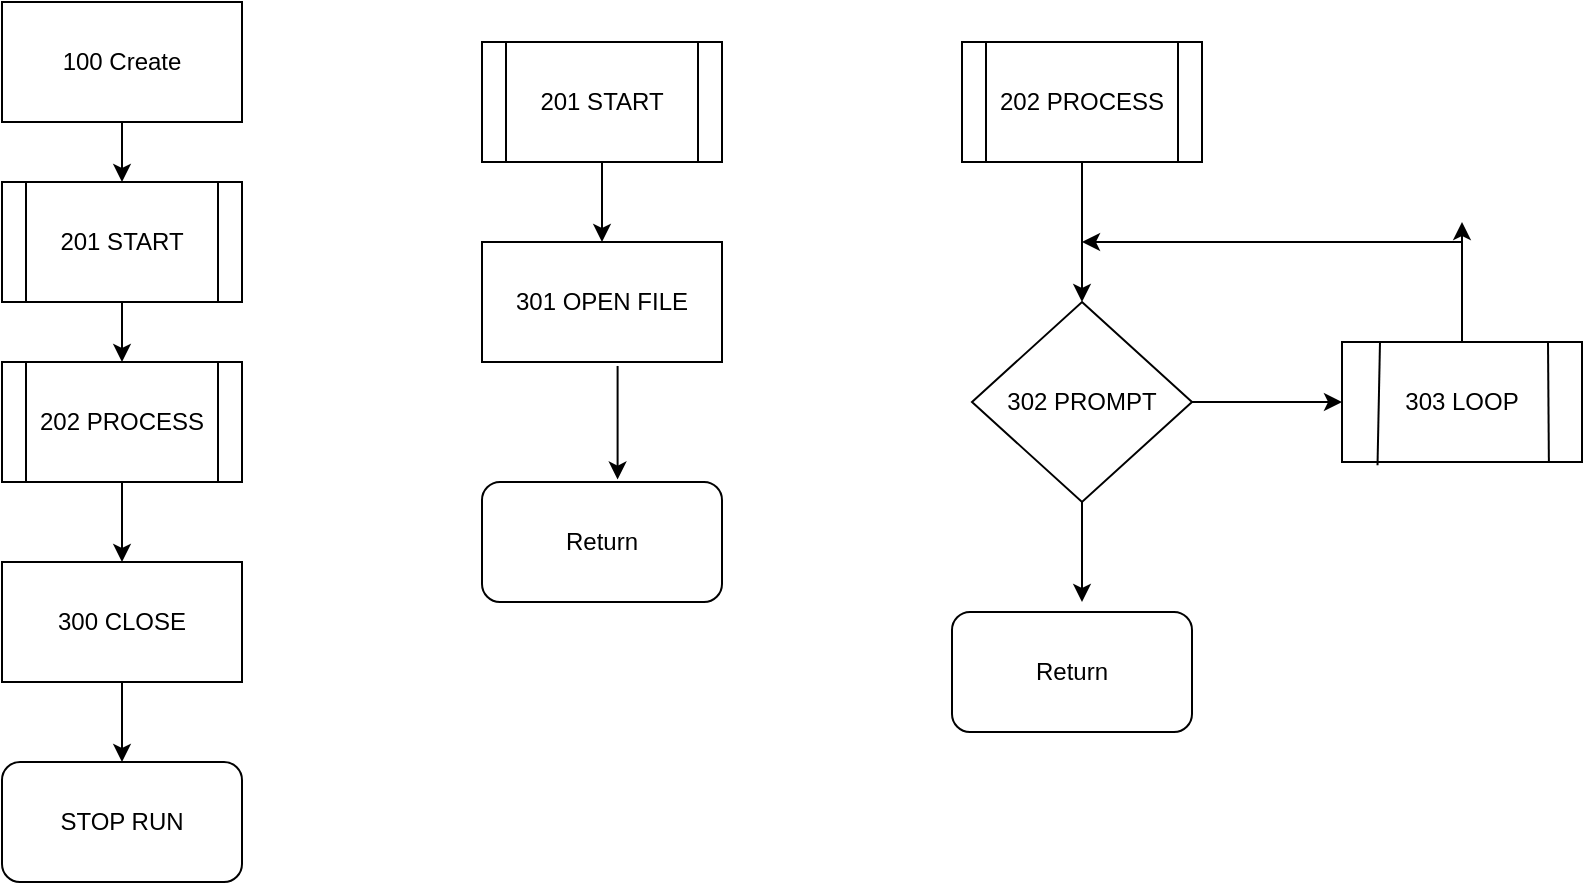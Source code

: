<mxfile version="14.1.8" type="device"><diagram name="Page-1" id="10a91c8b-09ff-31b1-d368-03940ed4cc9e"><mxGraphModel dx="1029" dy="607" grid="1" gridSize="10" guides="1" tooltips="1" connect="1" arrows="1" fold="1" page="1" pageScale="1" pageWidth="1100" pageHeight="850" background="#ffffff" math="0" shadow="0"><root><mxCell id="0"/><mxCell id="1" parent="0"/><mxCell id="IBfOmXQj7bh4TX4puNUu-24" value="100 Create" style="rounded=0;whiteSpace=wrap;html=1;" vertex="1" parent="1"><mxGeometry x="40" y="60" width="120" height="60" as="geometry"/></mxCell><mxCell id="IBfOmXQj7bh4TX4puNUu-40" value="201 START" style="shape=process;whiteSpace=wrap;html=1;backgroundOutline=1;" vertex="1" parent="1"><mxGeometry x="40" y="150" width="120" height="60" as="geometry"/></mxCell><mxCell id="IBfOmXQj7bh4TX4puNUu-41" value="202 PROCESS" style="shape=process;whiteSpace=wrap;html=1;backgroundOutline=1;" vertex="1" parent="1"><mxGeometry x="40" y="240" width="120" height="60" as="geometry"/></mxCell><mxCell id="IBfOmXQj7bh4TX4puNUu-42" value="300 CLOSE" style="rounded=0;whiteSpace=wrap;html=1;" vertex="1" parent="1"><mxGeometry x="40" y="340" width="120" height="60" as="geometry"/></mxCell><mxCell id="IBfOmXQj7bh4TX4puNUu-44" value="STOP RUN" style="rounded=1;whiteSpace=wrap;html=1;" vertex="1" parent="1"><mxGeometry x="40" y="440" width="120" height="60" as="geometry"/></mxCell><mxCell id="IBfOmXQj7bh4TX4puNUu-46" value="201 START" style="shape=process;whiteSpace=wrap;html=1;backgroundOutline=1;" vertex="1" parent="1"><mxGeometry x="280" y="80" width="120" height="60" as="geometry"/></mxCell><mxCell id="IBfOmXQj7bh4TX4puNUu-47" value="301 OPEN FILE" style="rounded=0;whiteSpace=wrap;html=1;" vertex="1" parent="1"><mxGeometry x="280" y="180" width="120" height="60" as="geometry"/></mxCell><mxCell id="IBfOmXQj7bh4TX4puNUu-50" value="202 PROCESS" style="shape=process;whiteSpace=wrap;html=1;backgroundOutline=1;" vertex="1" parent="1"><mxGeometry x="520" y="80" width="120" height="60" as="geometry"/></mxCell><mxCell id="IBfOmXQj7bh4TX4puNUu-51" value="Return" style="rounded=1;whiteSpace=wrap;html=1;" vertex="1" parent="1"><mxGeometry x="280" y="300" width="120" height="60" as="geometry"/></mxCell><mxCell id="IBfOmXQj7bh4TX4puNUu-55" value="302 PROMPT" style="rhombus;whiteSpace=wrap;html=1;" vertex="1" parent="1"><mxGeometry x="525" y="210" width="110" height="100" as="geometry"/></mxCell><mxCell id="IBfOmXQj7bh4TX4puNUu-56" value="303 LOOP" style="rounded=0;whiteSpace=wrap;html=1;" vertex="1" parent="1"><mxGeometry x="710" y="230" width="120" height="60" as="geometry"/></mxCell><mxCell id="IBfOmXQj7bh4TX4puNUu-75" value="" style="endArrow=classic;html=1;exitX=0.5;exitY=1;exitDx=0;exitDy=0;entryX=0.5;entryY=0;entryDx=0;entryDy=0;" edge="1" parent="1" source="IBfOmXQj7bh4TX4puNUu-40" target="IBfOmXQj7bh4TX4puNUu-41"><mxGeometry width="50" height="50" relative="1" as="geometry"><mxPoint x="470" y="400" as="sourcePoint"/><mxPoint x="540" y="310" as="targetPoint"/></mxGeometry></mxCell><mxCell id="IBfOmXQj7bh4TX4puNUu-77" value="" style="endArrow=classic;html=1;exitX=0.5;exitY=1;exitDx=0;exitDy=0;entryX=0.5;entryY=0;entryDx=0;entryDy=0;" edge="1" parent="1" source="IBfOmXQj7bh4TX4puNUu-24" target="IBfOmXQj7bh4TX4puNUu-40"><mxGeometry width="50" height="50" relative="1" as="geometry"><mxPoint x="490" y="360" as="sourcePoint"/><mxPoint x="540" y="310" as="targetPoint"/></mxGeometry></mxCell><mxCell id="IBfOmXQj7bh4TX4puNUu-78" value="" style="endArrow=classic;html=1;exitX=0.5;exitY=1;exitDx=0;exitDy=0;entryX=0.5;entryY=0;entryDx=0;entryDy=0;" edge="1" parent="1" source="IBfOmXQj7bh4TX4puNUu-41" target="IBfOmXQj7bh4TX4puNUu-42"><mxGeometry width="50" height="50" relative="1" as="geometry"><mxPoint x="490" y="360" as="sourcePoint"/><mxPoint x="540" y="310" as="targetPoint"/></mxGeometry></mxCell><mxCell id="IBfOmXQj7bh4TX4puNUu-79" value="" style="endArrow=classic;html=1;exitX=0.5;exitY=1;exitDx=0;exitDy=0;entryX=0.5;entryY=0;entryDx=0;entryDy=0;" edge="1" parent="1" source="IBfOmXQj7bh4TX4puNUu-42" target="IBfOmXQj7bh4TX4puNUu-44"><mxGeometry width="50" height="50" relative="1" as="geometry"><mxPoint x="490" y="360" as="sourcePoint"/><mxPoint x="540" y="310" as="targetPoint"/></mxGeometry></mxCell><mxCell id="IBfOmXQj7bh4TX4puNUu-80" value="" style="endArrow=classic;html=1;exitX=0.5;exitY=1;exitDx=0;exitDy=0;entryX=0.5;entryY=0;entryDx=0;entryDy=0;" edge="1" parent="1" source="IBfOmXQj7bh4TX4puNUu-46" target="IBfOmXQj7bh4TX4puNUu-47"><mxGeometry width="50" height="50" relative="1" as="geometry"><mxPoint x="490" y="360" as="sourcePoint"/><mxPoint x="540" y="310" as="targetPoint"/></mxGeometry></mxCell><mxCell id="IBfOmXQj7bh4TX4puNUu-81" value="" style="endArrow=classic;html=1;exitX=0.565;exitY=1.033;exitDx=0;exitDy=0;exitPerimeter=0;entryX=0.565;entryY=-0.02;entryDx=0;entryDy=0;entryPerimeter=0;" edge="1" parent="1" source="IBfOmXQj7bh4TX4puNUu-47" target="IBfOmXQj7bh4TX4puNUu-51"><mxGeometry width="50" height="50" relative="1" as="geometry"><mxPoint x="490" y="360" as="sourcePoint"/><mxPoint x="540" y="310" as="targetPoint"/></mxGeometry></mxCell><mxCell id="IBfOmXQj7bh4TX4puNUu-82" value="" style="endArrow=classic;html=1;exitX=0.5;exitY=1;exitDx=0;exitDy=0;entryX=0.5;entryY=0;entryDx=0;entryDy=0;" edge="1" parent="1" source="IBfOmXQj7bh4TX4puNUu-50" target="IBfOmXQj7bh4TX4puNUu-55"><mxGeometry width="50" height="50" relative="1" as="geometry"><mxPoint x="490" y="360" as="sourcePoint"/><mxPoint x="540" y="310" as="targetPoint"/></mxGeometry></mxCell><mxCell id="IBfOmXQj7bh4TX4puNUu-83" value="" style="endArrow=classic;html=1;exitX=1;exitY=0.5;exitDx=0;exitDy=0;entryX=0;entryY=0.5;entryDx=0;entryDy=0;" edge="1" parent="1" source="IBfOmXQj7bh4TX4puNUu-55" target="IBfOmXQj7bh4TX4puNUu-56"><mxGeometry width="50" height="50" relative="1" as="geometry"><mxPoint x="490" y="360" as="sourcePoint"/><mxPoint x="540" y="310" as="targetPoint"/></mxGeometry></mxCell><mxCell id="IBfOmXQj7bh4TX4puNUu-84" value="" style="endArrow=classic;html=1;exitX=0.5;exitY=0;exitDx=0;exitDy=0;" edge="1" parent="1" source="IBfOmXQj7bh4TX4puNUu-56"><mxGeometry width="50" height="50" relative="1" as="geometry"><mxPoint x="490" y="360" as="sourcePoint"/><mxPoint x="770" y="170" as="targetPoint"/></mxGeometry></mxCell><mxCell id="IBfOmXQj7bh4TX4puNUu-85" value="" style="endArrow=classic;html=1;" edge="1" parent="1"><mxGeometry width="50" height="50" relative="1" as="geometry"><mxPoint x="770" y="180" as="sourcePoint"/><mxPoint x="580" y="180" as="targetPoint"/></mxGeometry></mxCell><mxCell id="IBfOmXQj7bh4TX4puNUu-86" value="" style="endArrow=classic;html=1;exitX=0.5;exitY=1;exitDx=0;exitDy=0;" edge="1" parent="1" source="IBfOmXQj7bh4TX4puNUu-55"><mxGeometry width="50" height="50" relative="1" as="geometry"><mxPoint x="490" y="360" as="sourcePoint"/><mxPoint x="580" y="360" as="targetPoint"/></mxGeometry></mxCell><mxCell id="IBfOmXQj7bh4TX4puNUu-88" value="Return" style="rounded=1;whiteSpace=wrap;html=1;" vertex="1" parent="1"><mxGeometry x="515" y="365" width="120" height="60" as="geometry"/></mxCell><mxCell id="IBfOmXQj7bh4TX4puNUu-90" value="" style="endArrow=none;html=1;exitX=0.148;exitY=1.027;exitDx=0;exitDy=0;exitPerimeter=0;" edge="1" parent="1" source="IBfOmXQj7bh4TX4puNUu-56"><mxGeometry width="50" height="50" relative="1" as="geometry"><mxPoint x="490" y="360" as="sourcePoint"/><mxPoint x="729" y="230" as="targetPoint"/></mxGeometry></mxCell><mxCell id="IBfOmXQj7bh4TX4puNUu-92" value="" style="endArrow=none;html=1;exitX=0.862;exitY=1;exitDx=0;exitDy=0;exitPerimeter=0;" edge="1" parent="1" source="IBfOmXQj7bh4TX4puNUu-56"><mxGeometry width="50" height="50" relative="1" as="geometry"><mxPoint x="490" y="360" as="sourcePoint"/><mxPoint x="813" y="230" as="targetPoint"/></mxGeometry></mxCell></root></mxGraphModel></diagram></mxfile>